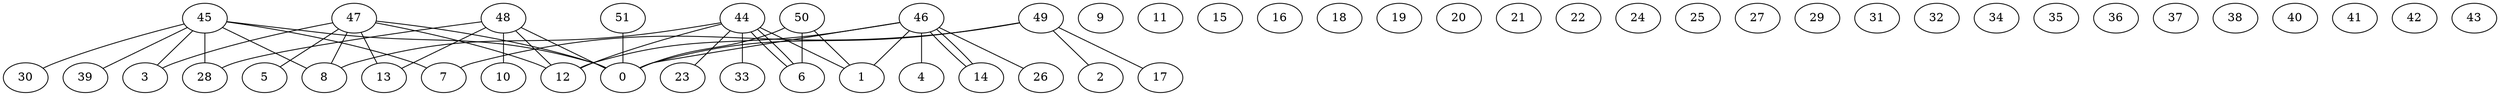 graph G {
0;
1;
2;
3;
4;
5;
6;
7;
8;
9;
10;
11;
12;
13;
14;
15;
16;
17;
18;
19;
20;
21;
22;
23;
24;
25;
26;
27;
28;
29;
30;
31;
32;
33;
34;
35;
36;
37;
38;
39;
40;
41;
42;
43;
44;
45;
46;
47;
48;
49;
50;
51;
51--0 ;
50--6 ;
50--1 ;
50--0 ;
49--7 ;
49--0 ;
49--2 ;
49--17 ;
48--12 ;
48--28 ;
48--10 ;
48--13 ;
48--0 ;
47--13 ;
47--12 ;
47--5 ;
47--3 ;
47--8 ;
47--0 ;
46--14 ;
46--12 ;
46--1 ;
46--4 ;
46--26 ;
46--14 ;
46--0 ;
45--8 ;
45--28 ;
45--3 ;
45--7 ;
45--30 ;
45--39 ;
45--0 ;
44--6 ;
44--33 ;
44--8 ;
44--6 ;
44--12 ;
44--23 ;
44--1 ;
}
